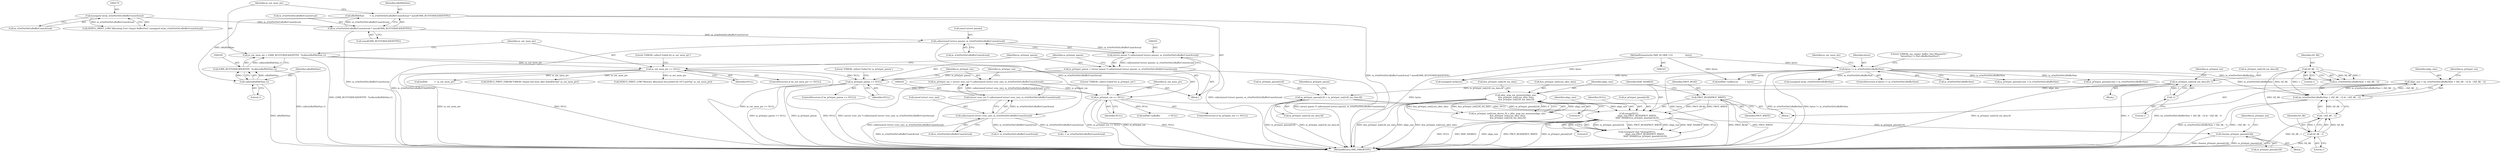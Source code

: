 digraph "0_Android_89913d7df36dbeb458ce165856bd6505a2ec647d_0@API" {
"1000521" [label="(Call,close(m_pOutput_pmem[i].fd))"];
"1000497" [label="(Call,mmap(NULL,\n                        align_size,PROT_READ|PROT_WRITE,\n                        MAP_SHARED,m_pOutput_pmem[i].fd,0))"];
"1000228" [label="(Call,m_pOutput_ion == NULL)"];
"1000217" [label="(Call,m_pOutput_ion = (struct venc_ion *) calloc(sizeof (struct venc_ion), m_sOutPortDef.nBufferCountActual))"];
"1000219" [label="(Call,(struct venc_ion *) calloc(sizeof (struct venc_ion), m_sOutPortDef.nBufferCountActual))"];
"1000221" [label="(Call,calloc(sizeof (struct venc_ion), m_sOutPortDef.nBufferCountActual))"];
"1000202" [label="(Call,calloc(sizeof (struct pmem), m_sOutPortDef.nBufferCountActual))"];
"1000176" [label="(Call,m_sOutPortDef.nBufferCountActual * sizeof(OMX_BUFFERHEADERTYPE))"];
"1000169" [label="(Call,(unsigned int)m_sOutPortDef.nBufferCountActual)"];
"1000209" [label="(Call,m_pOutput_pmem == NULL)"];
"1000198" [label="(Call,m_pOutput_pmem = (struct pmem *) calloc(sizeof (struct pmem), m_sOutPortDef.nBufferCountActual))"];
"1000200" [label="(Call,(struct pmem *) calloc(sizeof (struct pmem), m_sOutPortDef.nBufferCountActual))"];
"1000190" [label="(Call,m_out_mem_ptr == NULL)"];
"1000182" [label="(Call,m_out_mem_ptr = (OMX_BUFFERHEADERTYPE  *)calloc(nBufHdrSize,1))"];
"1000184" [label="(Call,(OMX_BUFFERHEADERTYPE  *)calloc(nBufHdrSize,1))"];
"1000186" [label="(Call,calloc(nBufHdrSize,1))"];
"1000174" [label="(Call,nBufHdrSize        = m_sOutPortDef.nBufferCountActual * sizeof(OMX_BUFFERHEADERTYPE))"];
"1000419" [label="(Call,alloc_map_ion_memory(align_size,\n &m_pOutput_ion[i].ion_alloc_data,\n &m_pOutput_ion[i].fd_ion_data,0))"];
"1000399" [label="(Call,align_size = (m_sOutPortDef.nBufferSize + (SZ_4K - 1)) & ~(SZ_4K - 1))"];
"1000401" [label="(Call,(m_sOutPortDef.nBufferSize + (SZ_4K - 1)) & ~(SZ_4K - 1))"];
"1000138" [label="(Call,bytes != m_sOutPortDef.nBufferSize)"];
"1000108" [label="(MethodParameterIn,OMX_IN OMX_U32                   bytes)"];
"1000406" [label="(Call,SZ_4K - 1)"];
"1000409" [label="(Call,~(SZ_4K - 1))"];
"1000410" [label="(Call,SZ_4K - 1)"];
"1000500" [label="(Call,PROT_READ|PROT_WRITE)"];
"1000447" [label="(Call,m_pOutput_pmem[i].fd = m_pOutput_ion[i].fd_ion_data.fd)"];
"1000313" [label="(Call,m_pOutput_ion[i].fd_ion_data.fd=-1)"];
"1000321" [label="(Call,-1)"];
"1000167" [label="(Call,DEBUG_PRINT_LOW(\"Allocating First Output Buffer(%u)\",(unsigned int)m_sOutPortDef.nBufferCountActual))"];
"1000183" [label="(Identifier,m_out_mem_ptr)"];
"1000433" [label="(Literal,0)"];
"1000169" [label="(Call,(unsigned int)m_sOutPortDef.nBufferCountActual)"];
"1000159" [label="(Block,)"];
"1000137" [label="(ControlStructure,if (bytes != m_sOutPortDef.nBufferSize))"];
"1000191" [label="(Identifier,m_out_mem_ptr)"];
"1000140" [label="(Call,m_sOutPortDef.nBufferSize)"];
"1000410" [label="(Call,SZ_4K - 1)"];
"1000408" [label="(Literal,1)"];
"1000187" [label="(Identifier,nBufHdrSize)"];
"1000399" [label="(Call,align_size = (m_sOutPortDef.nBufferSize + (SZ_4K - 1)) & ~(SZ_4K - 1))"];
"1000230" [label="(Identifier,NULL)"];
"1000400" [label="(Identifier,align_size)"];
"1000139" [label="(Identifier,bytes)"];
"1000407" [label="(Identifier,SZ_4K)"];
"1000334" [label="(Call,DEBUG_PRINT_ERROR(\"ERROR: Output buf mem alloc failed[0x%p]\",m_out_mem_ptr))"];
"1000406" [label="(Call,SZ_4K - 1)"];
"1000460" [label="(Call,m_pOutput_pmem[i].size = m_sOutPortDef.nBufferSize)"];
"1000211" [label="(Identifier,NULL)"];
"1000579" [label="(Call,m_pOutput_pmem[i].size = m_sOutPortDef.nBufferSize)"];
"1000199" [label="(Identifier,m_pOutput_pmem)"];
"1000413" [label="(Call,m_pOutput_ion[i].ion_device_fd = alloc_map_ion_memory(align_size,\n &m_pOutput_ion[i].ion_alloc_data,\n &m_pOutput_ion[i].fd_ion_data,0))"];
"1000242" [label="(Call,DEBUG_PRINT_LOW(\"Memory Allocation Succeeded for OUT port%p\",m_out_mem_ptr))"];
"1000221" [label="(Call,calloc(sizeof (struct venc_ion), m_sOutPortDef.nBufferCountActual))"];
"1000427" [label="(Call,&m_pOutput_ion[i].fd_ion_data)"];
"1000175" [label="(Identifier,nBufHdrSize)"];
"1000502" [label="(Identifier,PROT_WRITE)"];
"1000497" [label="(Call,mmap(NULL,\n                        align_size,PROT_READ|PROT_WRITE,\n                        MAP_SHARED,m_pOutput_pmem[i].fd,0))"];
"1000509" [label="(Literal,0)"];
"1000210" [label="(Identifier,m_pOutput_pmem)"];
"1000171" [label="(Call,m_sOutPortDef.nBufferCountActual)"];
"1000190" [label="(Call,m_out_mem_ptr == NULL)"];
"1000463" [label="(Identifier,m_pOutput_pmem)"];
"1000504" [label="(Call,m_pOutput_pmem[i].fd)"];
"1000322" [label="(Literal,1)"];
"1000217" [label="(Call,m_pOutput_ion = (struct venc_ion *) calloc(sizeof (struct venc_ion), m_sOutPortDef.nBufferCountActual))"];
"1000402" [label="(Call,m_sOutPortDef.nBufferSize + (SZ_4K - 1))"];
"1000421" [label="(Call,&m_pOutput_ion[i].ion_alloc_data)"];
"1000192" [label="(Identifier,NULL)"];
"1000202" [label="(Call,calloc(sizeof (struct pmem), m_sOutPortDef.nBufferCountActual))"];
"1000500" [label="(Call,PROT_READ|PROT_WRITE)"];
"1000229" [label="(Identifier,m_pOutput_ion)"];
"1000495" [label="(Call,(unsigned char *)mmap(NULL,\n                        align_size,PROT_READ|PROT_WRITE,\n                        MAP_SHARED,m_pOutput_pmem[i].fd,0))"];
"1000398" [label="(Block,)"];
"1000186" [label="(Call,calloc(nBufHdrSize,1))"];
"1000499" [label="(Identifier,align_size)"];
"1000416" [label="(Identifier,m_pOutput_ion)"];
"1000314" [label="(Call,m_pOutput_ion[i].fd_ion_data.fd)"];
"1000108" [label="(MethodParameterIn,OMX_IN OMX_U32                   bytes)"];
"1000344" [label="(Call,i< m_sOutPortDef.nBufferCountActual)"];
"1000409" [label="(Call,~(SZ_4K - 1))"];
"1000208" [label="(ControlStructure,if (m_pOutput_pmem == NULL))"];
"1000270" [label="(Call,bufHdr->nAllocLen          = bytes)"];
"1000138" [label="(Call,bytes != m_sOutPortDef.nBufferSize)"];
"1000420" [label="(Identifier,align_size)"];
"1000522" [label="(Call,m_pOutput_pmem[i].fd)"];
"1000145" [label="(Literal,\"ERROR: use_output_buffer: Size Mismatch!! \"\n \"bytes[%u] != Port.nBufferSize[%u]\")"];
"1000233" [label="(Literal,\"ERROR: calloc() Failed for m_pOutput_ion\")"];
"1000237" [label="(Identifier,m_out_mem_ptr)"];
"1000189" [label="(ControlStructure,if (m_out_mem_ptr == NULL))"];
"1000453" [label="(Call,m_pOutput_ion[i].fd_ion_data.fd)"];
"1000327" [label="(Identifier,m_pOutput_ion)"];
"1000412" [label="(Literal,1)"];
"1000521" [label="(Call,close(m_pOutput_pmem[i].fd))"];
"1000209" [label="(Call,m_pOutput_pmem == NULL)"];
"1000177" [label="(Call,m_sOutPortDef.nBufferCountActual)"];
"1000290" [label="(Call,bufHdr->pBuffer            = NULL)"];
"1000503" [label="(Identifier,MAP_SHARED)"];
"1000180" [label="(Call,sizeof(OMX_BUFFERHEADERTYPE))"];
"1000146" [label="(Call,(unsigned int)bytes)"];
"1000205" [label="(Call,m_sOutPortDef.nBufferCountActual)"];
"1000249" [label="(Call,i < m_sOutPortDef.nBufferCountActual)"];
"1000401" [label="(Call,(m_sOutPortDef.nBufferSize + (SZ_4K - 1)) & ~(SZ_4K - 1))"];
"1000411" [label="(Identifier,SZ_4K)"];
"1000256" [label="(Block,)"];
"1000219" [label="(Call,(struct venc_ion *) calloc(sizeof (struct venc_ion), m_sOutPortDef.nBufferCountActual))"];
"1000203" [label="(Call,sizeof (struct pmem))"];
"1000214" [label="(Literal,\"ERROR: calloc() Failed for m_pOutput_pmem\")"];
"1000198" [label="(Call,m_pOutput_pmem = (struct pmem *) calloc(sizeof (struct pmem), m_sOutPortDef.nBufferCountActual))"];
"1000174" [label="(Call,nBufHdrSize        = m_sOutPortDef.nBufferCountActual * sizeof(OMX_BUFFERHEADERTYPE))"];
"1000313" [label="(Call,m_pOutput_ion[i].fd_ion_data.fd=-1)"];
"1000224" [label="(Call,m_sOutPortDef.nBufferCountActual)"];
"1000321" [label="(Call,-1)"];
"1000195" [label="(Literal,\"ERROR: calloc() Failed for m_out_mem_ptr\")"];
"1000239" [label="(Call,bufHdr          =  m_out_mem_ptr)"];
"1000447" [label="(Call,m_pOutput_pmem[i].fd = m_pOutput_ion[i].fd_ion_data.fd)"];
"1000176" [label="(Call,m_sOutPortDef.nBufferCountActual * sizeof(OMX_BUFFERHEADERTYPE))"];
"1000188" [label="(Literal,1)"];
"1000222" [label="(Call,sizeof (struct venc_ion))"];
"1000158" [label="(Identifier,m_out_mem_ptr)"];
"1000498" [label="(Identifier,NULL)"];
"1000530" [label="(Identifier,m_pOutput_ion)"];
"1000200" [label="(Call,(struct pmem *) calloc(sizeof (struct pmem), m_sOutPortDef.nBufferCountActual))"];
"1000218" [label="(Identifier,m_pOutput_ion)"];
"1000419" [label="(Call,alloc_map_ion_memory(align_size,\n &m_pOutput_ion[i].ion_alloc_data,\n &m_pOutput_ion[i].fd_ion_data,0))"];
"1000518" [label="(Block,)"];
"1000228" [label="(Call,m_pOutput_ion == NULL)"];
"1000646" [label="(MethodReturn,OMX_ERRORTYPE)"];
"1000149" [label="(Call,(unsigned int)m_sOutPortDef.nBufferSize)"];
"1000501" [label="(Identifier,PROT_READ)"];
"1000182" [label="(Call,m_out_mem_ptr = (OMX_BUFFERHEADERTYPE  *)calloc(nBufHdrSize,1))"];
"1000227" [label="(ControlStructure,if (m_pOutput_ion == NULL))"];
"1000448" [label="(Call,m_pOutput_pmem[i].fd)"];
"1000184" [label="(Call,(OMX_BUFFERHEADERTYPE  *)calloc(nBufHdrSize,1))"];
"1000521" -> "1000518"  [label="AST: "];
"1000521" -> "1000522"  [label="CFG: "];
"1000522" -> "1000521"  [label="AST: "];
"1000530" -> "1000521"  [label="CFG: "];
"1000521" -> "1000646"  [label="DDG: m_pOutput_pmem[i].fd"];
"1000521" -> "1000646"  [label="DDG: close(m_pOutput_pmem[i].fd)"];
"1000497" -> "1000521"  [label="DDG: m_pOutput_pmem[i].fd"];
"1000497" -> "1000495"  [label="AST: "];
"1000497" -> "1000509"  [label="CFG: "];
"1000498" -> "1000497"  [label="AST: "];
"1000499" -> "1000497"  [label="AST: "];
"1000500" -> "1000497"  [label="AST: "];
"1000503" -> "1000497"  [label="AST: "];
"1000504" -> "1000497"  [label="AST: "];
"1000509" -> "1000497"  [label="AST: "];
"1000495" -> "1000497"  [label="CFG: "];
"1000497" -> "1000646"  [label="DDG: NULL"];
"1000497" -> "1000646"  [label="DDG: MAP_SHARED"];
"1000497" -> "1000646"  [label="DDG: align_size"];
"1000497" -> "1000646"  [label="DDG: PROT_READ|PROT_WRITE"];
"1000497" -> "1000646"  [label="DDG: m_pOutput_pmem[i].fd"];
"1000497" -> "1000495"  [label="DDG: m_pOutput_pmem[i].fd"];
"1000497" -> "1000495"  [label="DDG: PROT_READ|PROT_WRITE"];
"1000497" -> "1000495"  [label="DDG: align_size"];
"1000497" -> "1000495"  [label="DDG: MAP_SHARED"];
"1000497" -> "1000495"  [label="DDG: NULL"];
"1000497" -> "1000495"  [label="DDG: 0"];
"1000228" -> "1000497"  [label="DDG: NULL"];
"1000419" -> "1000497"  [label="DDG: align_size"];
"1000500" -> "1000497"  [label="DDG: PROT_READ"];
"1000500" -> "1000497"  [label="DDG: PROT_WRITE"];
"1000447" -> "1000497"  [label="DDG: m_pOutput_pmem[i].fd"];
"1000228" -> "1000227"  [label="AST: "];
"1000228" -> "1000230"  [label="CFG: "];
"1000229" -> "1000228"  [label="AST: "];
"1000230" -> "1000228"  [label="AST: "];
"1000233" -> "1000228"  [label="CFG: "];
"1000237" -> "1000228"  [label="CFG: "];
"1000228" -> "1000646"  [label="DDG: m_pOutput_ion == NULL"];
"1000228" -> "1000646"  [label="DDG: m_pOutput_ion"];
"1000228" -> "1000646"  [label="DDG: NULL"];
"1000217" -> "1000228"  [label="DDG: m_pOutput_ion"];
"1000209" -> "1000228"  [label="DDG: NULL"];
"1000228" -> "1000290"  [label="DDG: NULL"];
"1000217" -> "1000159"  [label="AST: "];
"1000217" -> "1000219"  [label="CFG: "];
"1000218" -> "1000217"  [label="AST: "];
"1000219" -> "1000217"  [label="AST: "];
"1000229" -> "1000217"  [label="CFG: "];
"1000217" -> "1000646"  [label="DDG: (struct venc_ion *) calloc(sizeof (struct venc_ion), m_sOutPortDef.nBufferCountActual)"];
"1000219" -> "1000217"  [label="DDG: calloc(sizeof (struct venc_ion), m_sOutPortDef.nBufferCountActual)"];
"1000219" -> "1000221"  [label="CFG: "];
"1000220" -> "1000219"  [label="AST: "];
"1000221" -> "1000219"  [label="AST: "];
"1000219" -> "1000646"  [label="DDG: calloc(sizeof (struct venc_ion), m_sOutPortDef.nBufferCountActual)"];
"1000221" -> "1000219"  [label="DDG: m_sOutPortDef.nBufferCountActual"];
"1000221" -> "1000224"  [label="CFG: "];
"1000222" -> "1000221"  [label="AST: "];
"1000224" -> "1000221"  [label="AST: "];
"1000221" -> "1000646"  [label="DDG: m_sOutPortDef.nBufferCountActual"];
"1000202" -> "1000221"  [label="DDG: m_sOutPortDef.nBufferCountActual"];
"1000221" -> "1000249"  [label="DDG: m_sOutPortDef.nBufferCountActual"];
"1000221" -> "1000344"  [label="DDG: m_sOutPortDef.nBufferCountActual"];
"1000202" -> "1000200"  [label="AST: "];
"1000202" -> "1000205"  [label="CFG: "];
"1000203" -> "1000202"  [label="AST: "];
"1000205" -> "1000202"  [label="AST: "];
"1000200" -> "1000202"  [label="CFG: "];
"1000202" -> "1000646"  [label="DDG: m_sOutPortDef.nBufferCountActual"];
"1000202" -> "1000200"  [label="DDG: m_sOutPortDef.nBufferCountActual"];
"1000176" -> "1000202"  [label="DDG: m_sOutPortDef.nBufferCountActual"];
"1000176" -> "1000174"  [label="AST: "];
"1000176" -> "1000180"  [label="CFG: "];
"1000177" -> "1000176"  [label="AST: "];
"1000180" -> "1000176"  [label="AST: "];
"1000174" -> "1000176"  [label="CFG: "];
"1000176" -> "1000646"  [label="DDG: m_sOutPortDef.nBufferCountActual"];
"1000176" -> "1000174"  [label="DDG: m_sOutPortDef.nBufferCountActual"];
"1000169" -> "1000176"  [label="DDG: m_sOutPortDef.nBufferCountActual"];
"1000169" -> "1000167"  [label="AST: "];
"1000169" -> "1000171"  [label="CFG: "];
"1000170" -> "1000169"  [label="AST: "];
"1000171" -> "1000169"  [label="AST: "];
"1000167" -> "1000169"  [label="CFG: "];
"1000169" -> "1000167"  [label="DDG: m_sOutPortDef.nBufferCountActual"];
"1000209" -> "1000208"  [label="AST: "];
"1000209" -> "1000211"  [label="CFG: "];
"1000210" -> "1000209"  [label="AST: "];
"1000211" -> "1000209"  [label="AST: "];
"1000214" -> "1000209"  [label="CFG: "];
"1000218" -> "1000209"  [label="CFG: "];
"1000209" -> "1000646"  [label="DDG: m_pOutput_pmem == NULL"];
"1000209" -> "1000646"  [label="DDG: m_pOutput_pmem"];
"1000209" -> "1000646"  [label="DDG: NULL"];
"1000198" -> "1000209"  [label="DDG: m_pOutput_pmem"];
"1000190" -> "1000209"  [label="DDG: NULL"];
"1000198" -> "1000159"  [label="AST: "];
"1000198" -> "1000200"  [label="CFG: "];
"1000199" -> "1000198"  [label="AST: "];
"1000200" -> "1000198"  [label="AST: "];
"1000210" -> "1000198"  [label="CFG: "];
"1000198" -> "1000646"  [label="DDG: (struct pmem *) calloc(sizeof (struct pmem), m_sOutPortDef.nBufferCountActual)"];
"1000200" -> "1000198"  [label="DDG: calloc(sizeof (struct pmem), m_sOutPortDef.nBufferCountActual)"];
"1000201" -> "1000200"  [label="AST: "];
"1000200" -> "1000646"  [label="DDG: calloc(sizeof (struct pmem), m_sOutPortDef.nBufferCountActual)"];
"1000190" -> "1000189"  [label="AST: "];
"1000190" -> "1000192"  [label="CFG: "];
"1000191" -> "1000190"  [label="AST: "];
"1000192" -> "1000190"  [label="AST: "];
"1000195" -> "1000190"  [label="CFG: "];
"1000199" -> "1000190"  [label="CFG: "];
"1000190" -> "1000646"  [label="DDG: m_out_mem_ptr == NULL"];
"1000190" -> "1000646"  [label="DDG: m_out_mem_ptr"];
"1000190" -> "1000646"  [label="DDG: NULL"];
"1000182" -> "1000190"  [label="DDG: m_out_mem_ptr"];
"1000190" -> "1000239"  [label="DDG: m_out_mem_ptr"];
"1000190" -> "1000242"  [label="DDG: m_out_mem_ptr"];
"1000190" -> "1000334"  [label="DDG: m_out_mem_ptr"];
"1000182" -> "1000159"  [label="AST: "];
"1000182" -> "1000184"  [label="CFG: "];
"1000183" -> "1000182"  [label="AST: "];
"1000184" -> "1000182"  [label="AST: "];
"1000191" -> "1000182"  [label="CFG: "];
"1000182" -> "1000646"  [label="DDG: (OMX_BUFFERHEADERTYPE  *)calloc(nBufHdrSize,1)"];
"1000184" -> "1000182"  [label="DDG: calloc(nBufHdrSize,1)"];
"1000184" -> "1000186"  [label="CFG: "];
"1000185" -> "1000184"  [label="AST: "];
"1000186" -> "1000184"  [label="AST: "];
"1000184" -> "1000646"  [label="DDG: calloc(nBufHdrSize,1)"];
"1000186" -> "1000184"  [label="DDG: nBufHdrSize"];
"1000186" -> "1000184"  [label="DDG: 1"];
"1000186" -> "1000188"  [label="CFG: "];
"1000187" -> "1000186"  [label="AST: "];
"1000188" -> "1000186"  [label="AST: "];
"1000186" -> "1000646"  [label="DDG: nBufHdrSize"];
"1000174" -> "1000186"  [label="DDG: nBufHdrSize"];
"1000174" -> "1000159"  [label="AST: "];
"1000175" -> "1000174"  [label="AST: "];
"1000183" -> "1000174"  [label="CFG: "];
"1000174" -> "1000646"  [label="DDG: m_sOutPortDef.nBufferCountActual * sizeof(OMX_BUFFERHEADERTYPE)"];
"1000419" -> "1000413"  [label="AST: "];
"1000419" -> "1000433"  [label="CFG: "];
"1000420" -> "1000419"  [label="AST: "];
"1000421" -> "1000419"  [label="AST: "];
"1000427" -> "1000419"  [label="AST: "];
"1000433" -> "1000419"  [label="AST: "];
"1000413" -> "1000419"  [label="CFG: "];
"1000419" -> "1000646"  [label="DDG: &m_pOutput_ion[i].fd_ion_data"];
"1000419" -> "1000646"  [label="DDG: align_size"];
"1000419" -> "1000646"  [label="DDG: &m_pOutput_ion[i].ion_alloc_data"];
"1000419" -> "1000413"  [label="DDG: align_size"];
"1000419" -> "1000413"  [label="DDG: &m_pOutput_ion[i].ion_alloc_data"];
"1000419" -> "1000413"  [label="DDG: &m_pOutput_ion[i].fd_ion_data"];
"1000419" -> "1000413"  [label="DDG: 0"];
"1000399" -> "1000419"  [label="DDG: align_size"];
"1000399" -> "1000398"  [label="AST: "];
"1000399" -> "1000401"  [label="CFG: "];
"1000400" -> "1000399"  [label="AST: "];
"1000401" -> "1000399"  [label="AST: "];
"1000416" -> "1000399"  [label="CFG: "];
"1000399" -> "1000646"  [label="DDG: (m_sOutPortDef.nBufferSize + (SZ_4K - 1)) & ~(SZ_4K - 1)"];
"1000401" -> "1000399"  [label="DDG: m_sOutPortDef.nBufferSize + (SZ_4K - 1)"];
"1000401" -> "1000399"  [label="DDG: ~(SZ_4K - 1)"];
"1000401" -> "1000409"  [label="CFG: "];
"1000402" -> "1000401"  [label="AST: "];
"1000409" -> "1000401"  [label="AST: "];
"1000401" -> "1000646"  [label="DDG: ~(SZ_4K - 1)"];
"1000401" -> "1000646"  [label="DDG: m_sOutPortDef.nBufferSize + (SZ_4K - 1)"];
"1000138" -> "1000401"  [label="DDG: m_sOutPortDef.nBufferSize"];
"1000406" -> "1000401"  [label="DDG: SZ_4K"];
"1000406" -> "1000401"  [label="DDG: 1"];
"1000409" -> "1000401"  [label="DDG: SZ_4K - 1"];
"1000138" -> "1000137"  [label="AST: "];
"1000138" -> "1000140"  [label="CFG: "];
"1000139" -> "1000138"  [label="AST: "];
"1000140" -> "1000138"  [label="AST: "];
"1000145" -> "1000138"  [label="CFG: "];
"1000158" -> "1000138"  [label="CFG: "];
"1000138" -> "1000646"  [label="DDG: bytes"];
"1000138" -> "1000646"  [label="DDG: m_sOutPortDef.nBufferSize"];
"1000138" -> "1000646"  [label="DDG: bytes != m_sOutPortDef.nBufferSize"];
"1000108" -> "1000138"  [label="DDG: bytes"];
"1000138" -> "1000146"  [label="DDG: bytes"];
"1000138" -> "1000149"  [label="DDG: m_sOutPortDef.nBufferSize"];
"1000138" -> "1000270"  [label="DDG: bytes"];
"1000138" -> "1000402"  [label="DDG: m_sOutPortDef.nBufferSize"];
"1000138" -> "1000460"  [label="DDG: m_sOutPortDef.nBufferSize"];
"1000138" -> "1000579"  [label="DDG: m_sOutPortDef.nBufferSize"];
"1000108" -> "1000103"  [label="AST: "];
"1000108" -> "1000646"  [label="DDG: bytes"];
"1000108" -> "1000146"  [label="DDG: bytes"];
"1000108" -> "1000270"  [label="DDG: bytes"];
"1000406" -> "1000402"  [label="AST: "];
"1000406" -> "1000408"  [label="CFG: "];
"1000407" -> "1000406"  [label="AST: "];
"1000408" -> "1000406"  [label="AST: "];
"1000402" -> "1000406"  [label="CFG: "];
"1000406" -> "1000402"  [label="DDG: SZ_4K"];
"1000406" -> "1000402"  [label="DDG: 1"];
"1000406" -> "1000410"  [label="DDG: SZ_4K"];
"1000409" -> "1000410"  [label="CFG: "];
"1000410" -> "1000409"  [label="AST: "];
"1000409" -> "1000646"  [label="DDG: SZ_4K - 1"];
"1000410" -> "1000409"  [label="DDG: SZ_4K"];
"1000410" -> "1000409"  [label="DDG: 1"];
"1000410" -> "1000412"  [label="CFG: "];
"1000411" -> "1000410"  [label="AST: "];
"1000412" -> "1000410"  [label="AST: "];
"1000410" -> "1000646"  [label="DDG: SZ_4K"];
"1000500" -> "1000502"  [label="CFG: "];
"1000501" -> "1000500"  [label="AST: "];
"1000502" -> "1000500"  [label="AST: "];
"1000503" -> "1000500"  [label="CFG: "];
"1000500" -> "1000646"  [label="DDG: PROT_WRITE"];
"1000500" -> "1000646"  [label="DDG: PROT_READ"];
"1000447" -> "1000398"  [label="AST: "];
"1000447" -> "1000453"  [label="CFG: "];
"1000448" -> "1000447"  [label="AST: "];
"1000453" -> "1000447"  [label="AST: "];
"1000463" -> "1000447"  [label="CFG: "];
"1000447" -> "1000646"  [label="DDG: m_pOutput_ion[i].fd_ion_data.fd"];
"1000447" -> "1000646"  [label="DDG: m_pOutput_pmem[i].fd"];
"1000313" -> "1000447"  [label="DDG: m_pOutput_ion[i].fd_ion_data.fd"];
"1000313" -> "1000256"  [label="AST: "];
"1000313" -> "1000321"  [label="CFG: "];
"1000314" -> "1000313"  [label="AST: "];
"1000321" -> "1000313"  [label="AST: "];
"1000327" -> "1000313"  [label="CFG: "];
"1000313" -> "1000646"  [label="DDG: -1"];
"1000313" -> "1000646"  [label="DDG: m_pOutput_ion[i].fd_ion_data.fd"];
"1000321" -> "1000313"  [label="DDG: 1"];
"1000321" -> "1000322"  [label="CFG: "];
"1000322" -> "1000321"  [label="AST: "];
}
